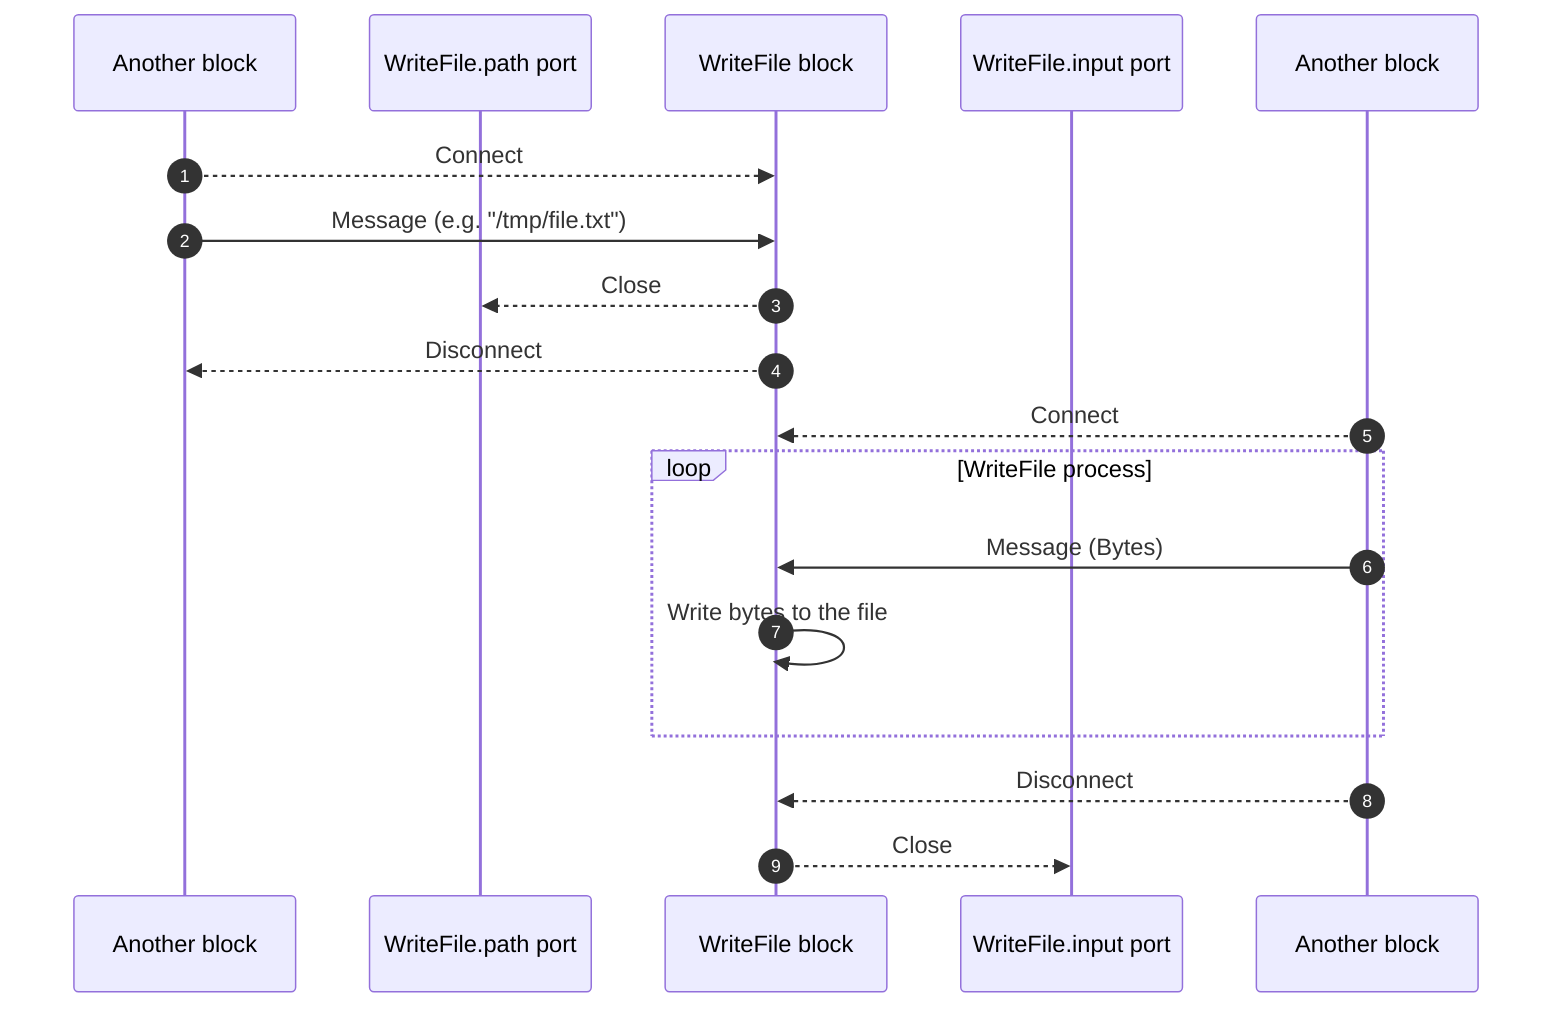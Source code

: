 sequenceDiagram
    autonumber
    participant BlockA as Another block
    participant WriteFile.path as WriteFile.path port
    participant WriteFile as WriteFile block
    participant WriteFile.input as WriteFile.input port
    participant BlockB as Another block

    BlockA-->>WriteFile: Connect

    BlockA->>WriteFile: Message (e.g. "/tmp/file.txt")
    WriteFile-->>WriteFile.path: Close
    WriteFile-->>BlockA: Disconnect

    BlockB-->>WriteFile: Connect

    loop WriteFile process
        BlockB->>WriteFile: Message (Bytes)
        WriteFile->>WriteFile: Write bytes to the file
    end

    BlockB-->>WriteFile: Disconnect
    WriteFile-->>WriteFile.input: Close